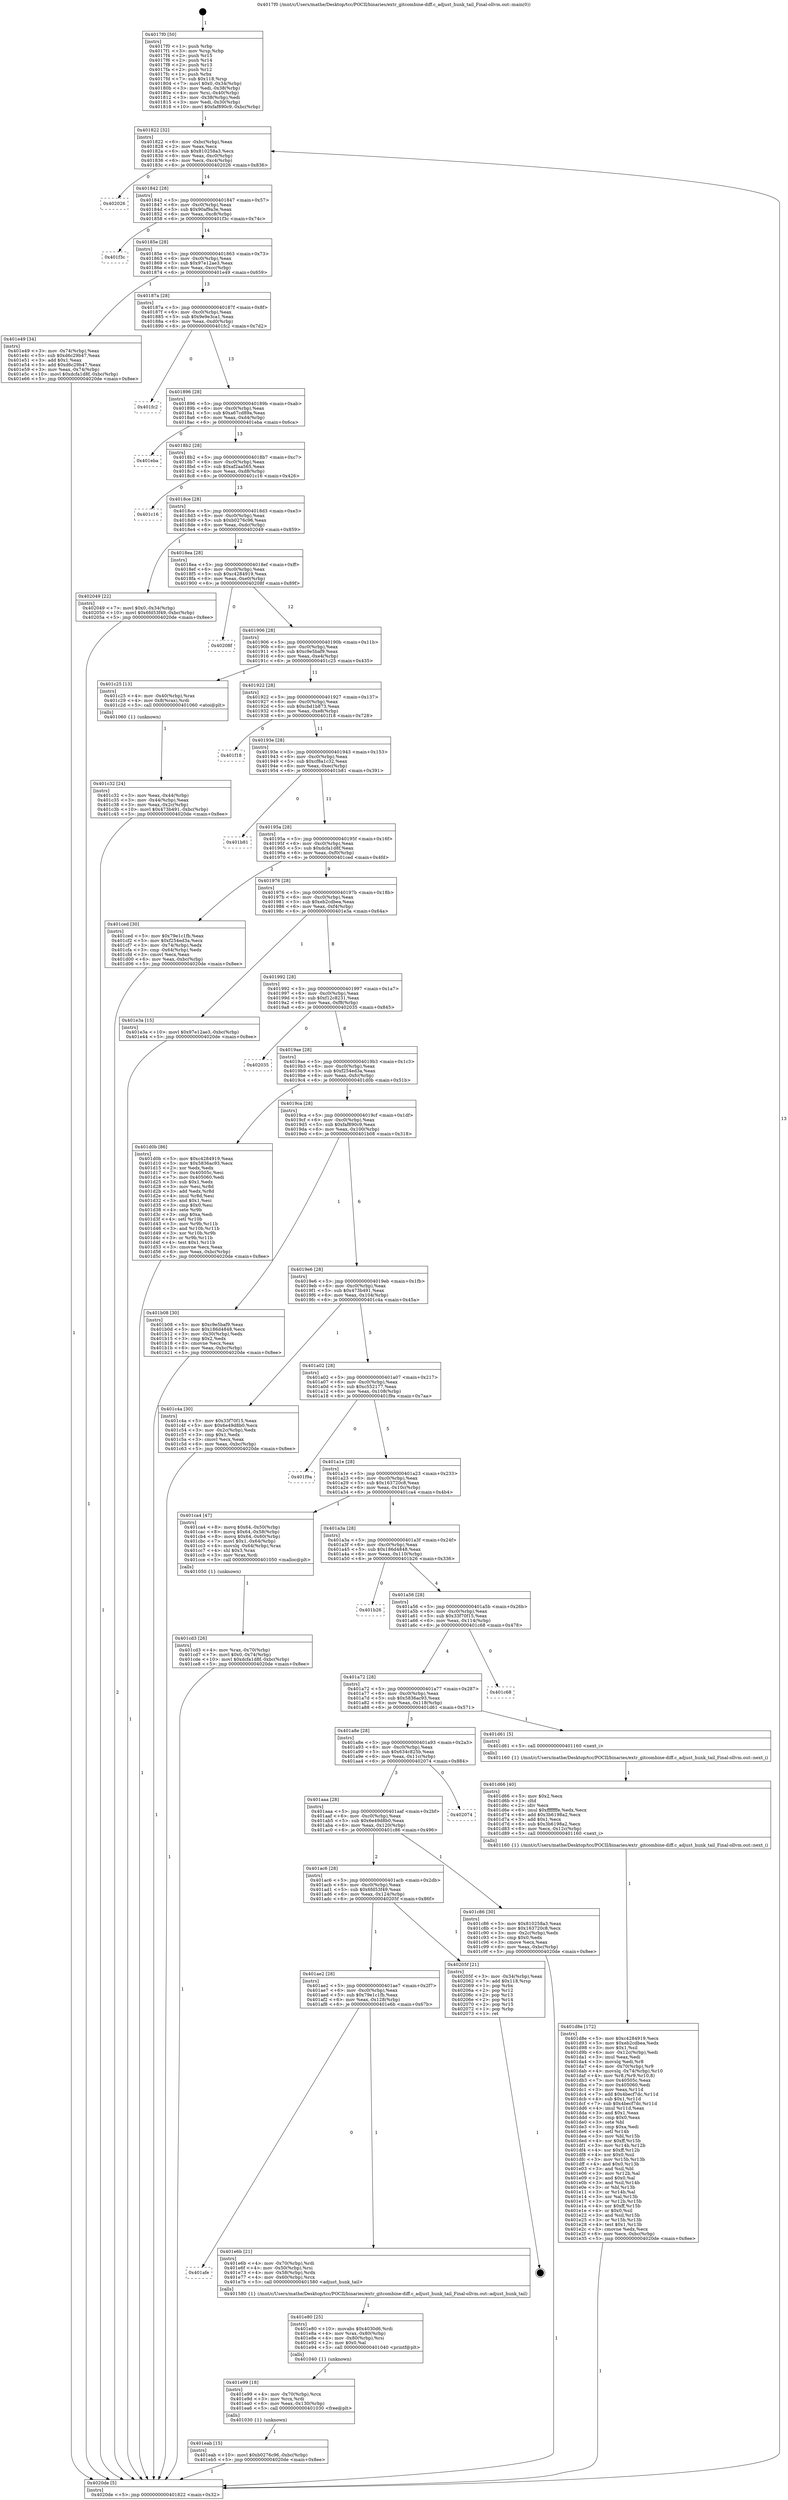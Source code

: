 digraph "0x4017f0" {
  label = "0x4017f0 (/mnt/c/Users/mathe/Desktop/tcc/POCII/binaries/extr_gitcombine-diff.c_adjust_hunk_tail_Final-ollvm.out::main(0))"
  labelloc = "t"
  node[shape=record]

  Entry [label="",width=0.3,height=0.3,shape=circle,fillcolor=black,style=filled]
  "0x401822" [label="{
     0x401822 [32]\l
     | [instrs]\l
     &nbsp;&nbsp;0x401822 \<+6\>: mov -0xbc(%rbp),%eax\l
     &nbsp;&nbsp;0x401828 \<+2\>: mov %eax,%ecx\l
     &nbsp;&nbsp;0x40182a \<+6\>: sub $0x810258a3,%ecx\l
     &nbsp;&nbsp;0x401830 \<+6\>: mov %eax,-0xc0(%rbp)\l
     &nbsp;&nbsp;0x401836 \<+6\>: mov %ecx,-0xc4(%rbp)\l
     &nbsp;&nbsp;0x40183c \<+6\>: je 0000000000402026 \<main+0x836\>\l
  }"]
  "0x402026" [label="{
     0x402026\l
  }", style=dashed]
  "0x401842" [label="{
     0x401842 [28]\l
     | [instrs]\l
     &nbsp;&nbsp;0x401842 \<+5\>: jmp 0000000000401847 \<main+0x57\>\l
     &nbsp;&nbsp;0x401847 \<+6\>: mov -0xc0(%rbp),%eax\l
     &nbsp;&nbsp;0x40184d \<+5\>: sub $0x90af9a3e,%eax\l
     &nbsp;&nbsp;0x401852 \<+6\>: mov %eax,-0xc8(%rbp)\l
     &nbsp;&nbsp;0x401858 \<+6\>: je 0000000000401f3c \<main+0x74c\>\l
  }"]
  Exit [label="",width=0.3,height=0.3,shape=circle,fillcolor=black,style=filled,peripheries=2]
  "0x401f3c" [label="{
     0x401f3c\l
  }", style=dashed]
  "0x40185e" [label="{
     0x40185e [28]\l
     | [instrs]\l
     &nbsp;&nbsp;0x40185e \<+5\>: jmp 0000000000401863 \<main+0x73\>\l
     &nbsp;&nbsp;0x401863 \<+6\>: mov -0xc0(%rbp),%eax\l
     &nbsp;&nbsp;0x401869 \<+5\>: sub $0x97e12ae3,%eax\l
     &nbsp;&nbsp;0x40186e \<+6\>: mov %eax,-0xcc(%rbp)\l
     &nbsp;&nbsp;0x401874 \<+6\>: je 0000000000401e49 \<main+0x659\>\l
  }"]
  "0x401eab" [label="{
     0x401eab [15]\l
     | [instrs]\l
     &nbsp;&nbsp;0x401eab \<+10\>: movl $0xb0276c96,-0xbc(%rbp)\l
     &nbsp;&nbsp;0x401eb5 \<+5\>: jmp 00000000004020de \<main+0x8ee\>\l
  }"]
  "0x401e49" [label="{
     0x401e49 [34]\l
     | [instrs]\l
     &nbsp;&nbsp;0x401e49 \<+3\>: mov -0x74(%rbp),%eax\l
     &nbsp;&nbsp;0x401e4c \<+5\>: sub $0xd6c29b47,%eax\l
     &nbsp;&nbsp;0x401e51 \<+3\>: add $0x1,%eax\l
     &nbsp;&nbsp;0x401e54 \<+5\>: add $0xd6c29b47,%eax\l
     &nbsp;&nbsp;0x401e59 \<+3\>: mov %eax,-0x74(%rbp)\l
     &nbsp;&nbsp;0x401e5c \<+10\>: movl $0xdcfa1d8f,-0xbc(%rbp)\l
     &nbsp;&nbsp;0x401e66 \<+5\>: jmp 00000000004020de \<main+0x8ee\>\l
  }"]
  "0x40187a" [label="{
     0x40187a [28]\l
     | [instrs]\l
     &nbsp;&nbsp;0x40187a \<+5\>: jmp 000000000040187f \<main+0x8f\>\l
     &nbsp;&nbsp;0x40187f \<+6\>: mov -0xc0(%rbp),%eax\l
     &nbsp;&nbsp;0x401885 \<+5\>: sub $0x9e9e3ca1,%eax\l
     &nbsp;&nbsp;0x40188a \<+6\>: mov %eax,-0xd0(%rbp)\l
     &nbsp;&nbsp;0x401890 \<+6\>: je 0000000000401fc2 \<main+0x7d2\>\l
  }"]
  "0x401e99" [label="{
     0x401e99 [18]\l
     | [instrs]\l
     &nbsp;&nbsp;0x401e99 \<+4\>: mov -0x70(%rbp),%rcx\l
     &nbsp;&nbsp;0x401e9d \<+3\>: mov %rcx,%rdi\l
     &nbsp;&nbsp;0x401ea0 \<+6\>: mov %eax,-0x130(%rbp)\l
     &nbsp;&nbsp;0x401ea6 \<+5\>: call 0000000000401030 \<free@plt\>\l
     | [calls]\l
     &nbsp;&nbsp;0x401030 \{1\} (unknown)\l
  }"]
  "0x401fc2" [label="{
     0x401fc2\l
  }", style=dashed]
  "0x401896" [label="{
     0x401896 [28]\l
     | [instrs]\l
     &nbsp;&nbsp;0x401896 \<+5\>: jmp 000000000040189b \<main+0xab\>\l
     &nbsp;&nbsp;0x40189b \<+6\>: mov -0xc0(%rbp),%eax\l
     &nbsp;&nbsp;0x4018a1 \<+5\>: sub $0xa67cd89a,%eax\l
     &nbsp;&nbsp;0x4018a6 \<+6\>: mov %eax,-0xd4(%rbp)\l
     &nbsp;&nbsp;0x4018ac \<+6\>: je 0000000000401eba \<main+0x6ca\>\l
  }"]
  "0x401e80" [label="{
     0x401e80 [25]\l
     | [instrs]\l
     &nbsp;&nbsp;0x401e80 \<+10\>: movabs $0x4030d6,%rdi\l
     &nbsp;&nbsp;0x401e8a \<+4\>: mov %rax,-0x80(%rbp)\l
     &nbsp;&nbsp;0x401e8e \<+4\>: mov -0x80(%rbp),%rsi\l
     &nbsp;&nbsp;0x401e92 \<+2\>: mov $0x0,%al\l
     &nbsp;&nbsp;0x401e94 \<+5\>: call 0000000000401040 \<printf@plt\>\l
     | [calls]\l
     &nbsp;&nbsp;0x401040 \{1\} (unknown)\l
  }"]
  "0x401eba" [label="{
     0x401eba\l
  }", style=dashed]
  "0x4018b2" [label="{
     0x4018b2 [28]\l
     | [instrs]\l
     &nbsp;&nbsp;0x4018b2 \<+5\>: jmp 00000000004018b7 \<main+0xc7\>\l
     &nbsp;&nbsp;0x4018b7 \<+6\>: mov -0xc0(%rbp),%eax\l
     &nbsp;&nbsp;0x4018bd \<+5\>: sub $0xaf2aa565,%eax\l
     &nbsp;&nbsp;0x4018c2 \<+6\>: mov %eax,-0xd8(%rbp)\l
     &nbsp;&nbsp;0x4018c8 \<+6\>: je 0000000000401c16 \<main+0x426\>\l
  }"]
  "0x401afe" [label="{
     0x401afe\l
  }", style=dashed]
  "0x401c16" [label="{
     0x401c16\l
  }", style=dashed]
  "0x4018ce" [label="{
     0x4018ce [28]\l
     | [instrs]\l
     &nbsp;&nbsp;0x4018ce \<+5\>: jmp 00000000004018d3 \<main+0xe3\>\l
     &nbsp;&nbsp;0x4018d3 \<+6\>: mov -0xc0(%rbp),%eax\l
     &nbsp;&nbsp;0x4018d9 \<+5\>: sub $0xb0276c96,%eax\l
     &nbsp;&nbsp;0x4018de \<+6\>: mov %eax,-0xdc(%rbp)\l
     &nbsp;&nbsp;0x4018e4 \<+6\>: je 0000000000402049 \<main+0x859\>\l
  }"]
  "0x401e6b" [label="{
     0x401e6b [21]\l
     | [instrs]\l
     &nbsp;&nbsp;0x401e6b \<+4\>: mov -0x70(%rbp),%rdi\l
     &nbsp;&nbsp;0x401e6f \<+4\>: mov -0x50(%rbp),%rsi\l
     &nbsp;&nbsp;0x401e73 \<+4\>: mov -0x58(%rbp),%rdx\l
     &nbsp;&nbsp;0x401e77 \<+4\>: mov -0x60(%rbp),%rcx\l
     &nbsp;&nbsp;0x401e7b \<+5\>: call 0000000000401580 \<adjust_hunk_tail\>\l
     | [calls]\l
     &nbsp;&nbsp;0x401580 \{1\} (/mnt/c/Users/mathe/Desktop/tcc/POCII/binaries/extr_gitcombine-diff.c_adjust_hunk_tail_Final-ollvm.out::adjust_hunk_tail)\l
  }"]
  "0x402049" [label="{
     0x402049 [22]\l
     | [instrs]\l
     &nbsp;&nbsp;0x402049 \<+7\>: movl $0x0,-0x34(%rbp)\l
     &nbsp;&nbsp;0x402050 \<+10\>: movl $0x6fd53f49,-0xbc(%rbp)\l
     &nbsp;&nbsp;0x40205a \<+5\>: jmp 00000000004020de \<main+0x8ee\>\l
  }"]
  "0x4018ea" [label="{
     0x4018ea [28]\l
     | [instrs]\l
     &nbsp;&nbsp;0x4018ea \<+5\>: jmp 00000000004018ef \<main+0xff\>\l
     &nbsp;&nbsp;0x4018ef \<+6\>: mov -0xc0(%rbp),%eax\l
     &nbsp;&nbsp;0x4018f5 \<+5\>: sub $0xc4284919,%eax\l
     &nbsp;&nbsp;0x4018fa \<+6\>: mov %eax,-0xe0(%rbp)\l
     &nbsp;&nbsp;0x401900 \<+6\>: je 000000000040208f \<main+0x89f\>\l
  }"]
  "0x401ae2" [label="{
     0x401ae2 [28]\l
     | [instrs]\l
     &nbsp;&nbsp;0x401ae2 \<+5\>: jmp 0000000000401ae7 \<main+0x2f7\>\l
     &nbsp;&nbsp;0x401ae7 \<+6\>: mov -0xc0(%rbp),%eax\l
     &nbsp;&nbsp;0x401aed \<+5\>: sub $0x79e1c1fb,%eax\l
     &nbsp;&nbsp;0x401af2 \<+6\>: mov %eax,-0x128(%rbp)\l
     &nbsp;&nbsp;0x401af8 \<+6\>: je 0000000000401e6b \<main+0x67b\>\l
  }"]
  "0x40208f" [label="{
     0x40208f\l
  }", style=dashed]
  "0x401906" [label="{
     0x401906 [28]\l
     | [instrs]\l
     &nbsp;&nbsp;0x401906 \<+5\>: jmp 000000000040190b \<main+0x11b\>\l
     &nbsp;&nbsp;0x40190b \<+6\>: mov -0xc0(%rbp),%eax\l
     &nbsp;&nbsp;0x401911 \<+5\>: sub $0xc9e5baf9,%eax\l
     &nbsp;&nbsp;0x401916 \<+6\>: mov %eax,-0xe4(%rbp)\l
     &nbsp;&nbsp;0x40191c \<+6\>: je 0000000000401c25 \<main+0x435\>\l
  }"]
  "0x40205f" [label="{
     0x40205f [21]\l
     | [instrs]\l
     &nbsp;&nbsp;0x40205f \<+3\>: mov -0x34(%rbp),%eax\l
     &nbsp;&nbsp;0x402062 \<+7\>: add $0x118,%rsp\l
     &nbsp;&nbsp;0x402069 \<+1\>: pop %rbx\l
     &nbsp;&nbsp;0x40206a \<+2\>: pop %r12\l
     &nbsp;&nbsp;0x40206c \<+2\>: pop %r13\l
     &nbsp;&nbsp;0x40206e \<+2\>: pop %r14\l
     &nbsp;&nbsp;0x402070 \<+2\>: pop %r15\l
     &nbsp;&nbsp;0x402072 \<+1\>: pop %rbp\l
     &nbsp;&nbsp;0x402073 \<+1\>: ret\l
  }"]
  "0x401c25" [label="{
     0x401c25 [13]\l
     | [instrs]\l
     &nbsp;&nbsp;0x401c25 \<+4\>: mov -0x40(%rbp),%rax\l
     &nbsp;&nbsp;0x401c29 \<+4\>: mov 0x8(%rax),%rdi\l
     &nbsp;&nbsp;0x401c2d \<+5\>: call 0000000000401060 \<atoi@plt\>\l
     | [calls]\l
     &nbsp;&nbsp;0x401060 \{1\} (unknown)\l
  }"]
  "0x401922" [label="{
     0x401922 [28]\l
     | [instrs]\l
     &nbsp;&nbsp;0x401922 \<+5\>: jmp 0000000000401927 \<main+0x137\>\l
     &nbsp;&nbsp;0x401927 \<+6\>: mov -0xc0(%rbp),%eax\l
     &nbsp;&nbsp;0x40192d \<+5\>: sub $0xcbd1b873,%eax\l
     &nbsp;&nbsp;0x401932 \<+6\>: mov %eax,-0xe8(%rbp)\l
     &nbsp;&nbsp;0x401938 \<+6\>: je 0000000000401f18 \<main+0x728\>\l
  }"]
  "0x401d8e" [label="{
     0x401d8e [172]\l
     | [instrs]\l
     &nbsp;&nbsp;0x401d8e \<+5\>: mov $0xc4284919,%ecx\l
     &nbsp;&nbsp;0x401d93 \<+5\>: mov $0xeb2cdbea,%edx\l
     &nbsp;&nbsp;0x401d98 \<+3\>: mov $0x1,%sil\l
     &nbsp;&nbsp;0x401d9b \<+6\>: mov -0x12c(%rbp),%edi\l
     &nbsp;&nbsp;0x401da1 \<+3\>: imul %eax,%edi\l
     &nbsp;&nbsp;0x401da4 \<+3\>: movslq %edi,%r8\l
     &nbsp;&nbsp;0x401da7 \<+4\>: mov -0x70(%rbp),%r9\l
     &nbsp;&nbsp;0x401dab \<+4\>: movslq -0x74(%rbp),%r10\l
     &nbsp;&nbsp;0x401daf \<+4\>: mov %r8,(%r9,%r10,8)\l
     &nbsp;&nbsp;0x401db3 \<+7\>: mov 0x40505c,%eax\l
     &nbsp;&nbsp;0x401dba \<+7\>: mov 0x405060,%edi\l
     &nbsp;&nbsp;0x401dc1 \<+3\>: mov %eax,%r11d\l
     &nbsp;&nbsp;0x401dc4 \<+7\>: add $0x4becf7dc,%r11d\l
     &nbsp;&nbsp;0x401dcb \<+4\>: sub $0x1,%r11d\l
     &nbsp;&nbsp;0x401dcf \<+7\>: sub $0x4becf7dc,%r11d\l
     &nbsp;&nbsp;0x401dd6 \<+4\>: imul %r11d,%eax\l
     &nbsp;&nbsp;0x401dda \<+3\>: and $0x1,%eax\l
     &nbsp;&nbsp;0x401ddd \<+3\>: cmp $0x0,%eax\l
     &nbsp;&nbsp;0x401de0 \<+3\>: sete %bl\l
     &nbsp;&nbsp;0x401de3 \<+3\>: cmp $0xa,%edi\l
     &nbsp;&nbsp;0x401de6 \<+4\>: setl %r14b\l
     &nbsp;&nbsp;0x401dea \<+3\>: mov %bl,%r15b\l
     &nbsp;&nbsp;0x401ded \<+4\>: xor $0xff,%r15b\l
     &nbsp;&nbsp;0x401df1 \<+3\>: mov %r14b,%r12b\l
     &nbsp;&nbsp;0x401df4 \<+4\>: xor $0xff,%r12b\l
     &nbsp;&nbsp;0x401df8 \<+4\>: xor $0x0,%sil\l
     &nbsp;&nbsp;0x401dfc \<+3\>: mov %r15b,%r13b\l
     &nbsp;&nbsp;0x401dff \<+4\>: and $0x0,%r13b\l
     &nbsp;&nbsp;0x401e03 \<+3\>: and %sil,%bl\l
     &nbsp;&nbsp;0x401e06 \<+3\>: mov %r12b,%al\l
     &nbsp;&nbsp;0x401e09 \<+2\>: and $0x0,%al\l
     &nbsp;&nbsp;0x401e0b \<+3\>: and %sil,%r14b\l
     &nbsp;&nbsp;0x401e0e \<+3\>: or %bl,%r13b\l
     &nbsp;&nbsp;0x401e11 \<+3\>: or %r14b,%al\l
     &nbsp;&nbsp;0x401e14 \<+3\>: xor %al,%r13b\l
     &nbsp;&nbsp;0x401e17 \<+3\>: or %r12b,%r15b\l
     &nbsp;&nbsp;0x401e1a \<+4\>: xor $0xff,%r15b\l
     &nbsp;&nbsp;0x401e1e \<+4\>: or $0x0,%sil\l
     &nbsp;&nbsp;0x401e22 \<+3\>: and %sil,%r15b\l
     &nbsp;&nbsp;0x401e25 \<+3\>: or %r15b,%r13b\l
     &nbsp;&nbsp;0x401e28 \<+4\>: test $0x1,%r13b\l
     &nbsp;&nbsp;0x401e2c \<+3\>: cmovne %edx,%ecx\l
     &nbsp;&nbsp;0x401e2f \<+6\>: mov %ecx,-0xbc(%rbp)\l
     &nbsp;&nbsp;0x401e35 \<+5\>: jmp 00000000004020de \<main+0x8ee\>\l
  }"]
  "0x401f18" [label="{
     0x401f18\l
  }", style=dashed]
  "0x40193e" [label="{
     0x40193e [28]\l
     | [instrs]\l
     &nbsp;&nbsp;0x40193e \<+5\>: jmp 0000000000401943 \<main+0x153\>\l
     &nbsp;&nbsp;0x401943 \<+6\>: mov -0xc0(%rbp),%eax\l
     &nbsp;&nbsp;0x401949 \<+5\>: sub $0xcf8a1c32,%eax\l
     &nbsp;&nbsp;0x40194e \<+6\>: mov %eax,-0xec(%rbp)\l
     &nbsp;&nbsp;0x401954 \<+6\>: je 0000000000401b81 \<main+0x391\>\l
  }"]
  "0x401d66" [label="{
     0x401d66 [40]\l
     | [instrs]\l
     &nbsp;&nbsp;0x401d66 \<+5\>: mov $0x2,%ecx\l
     &nbsp;&nbsp;0x401d6b \<+1\>: cltd\l
     &nbsp;&nbsp;0x401d6c \<+2\>: idiv %ecx\l
     &nbsp;&nbsp;0x401d6e \<+6\>: imul $0xfffffffe,%edx,%ecx\l
     &nbsp;&nbsp;0x401d74 \<+6\>: add $0x3b6198a2,%ecx\l
     &nbsp;&nbsp;0x401d7a \<+3\>: add $0x1,%ecx\l
     &nbsp;&nbsp;0x401d7d \<+6\>: sub $0x3b6198a2,%ecx\l
     &nbsp;&nbsp;0x401d83 \<+6\>: mov %ecx,-0x12c(%rbp)\l
     &nbsp;&nbsp;0x401d89 \<+5\>: call 0000000000401160 \<next_i\>\l
     | [calls]\l
     &nbsp;&nbsp;0x401160 \{1\} (/mnt/c/Users/mathe/Desktop/tcc/POCII/binaries/extr_gitcombine-diff.c_adjust_hunk_tail_Final-ollvm.out::next_i)\l
  }"]
  "0x401b81" [label="{
     0x401b81\l
  }", style=dashed]
  "0x40195a" [label="{
     0x40195a [28]\l
     | [instrs]\l
     &nbsp;&nbsp;0x40195a \<+5\>: jmp 000000000040195f \<main+0x16f\>\l
     &nbsp;&nbsp;0x40195f \<+6\>: mov -0xc0(%rbp),%eax\l
     &nbsp;&nbsp;0x401965 \<+5\>: sub $0xdcfa1d8f,%eax\l
     &nbsp;&nbsp;0x40196a \<+6\>: mov %eax,-0xf0(%rbp)\l
     &nbsp;&nbsp;0x401970 \<+6\>: je 0000000000401ced \<main+0x4fd\>\l
  }"]
  "0x401cd3" [label="{
     0x401cd3 [26]\l
     | [instrs]\l
     &nbsp;&nbsp;0x401cd3 \<+4\>: mov %rax,-0x70(%rbp)\l
     &nbsp;&nbsp;0x401cd7 \<+7\>: movl $0x0,-0x74(%rbp)\l
     &nbsp;&nbsp;0x401cde \<+10\>: movl $0xdcfa1d8f,-0xbc(%rbp)\l
     &nbsp;&nbsp;0x401ce8 \<+5\>: jmp 00000000004020de \<main+0x8ee\>\l
  }"]
  "0x401ced" [label="{
     0x401ced [30]\l
     | [instrs]\l
     &nbsp;&nbsp;0x401ced \<+5\>: mov $0x79e1c1fb,%eax\l
     &nbsp;&nbsp;0x401cf2 \<+5\>: mov $0xf254ed3a,%ecx\l
     &nbsp;&nbsp;0x401cf7 \<+3\>: mov -0x74(%rbp),%edx\l
     &nbsp;&nbsp;0x401cfa \<+3\>: cmp -0x64(%rbp),%edx\l
     &nbsp;&nbsp;0x401cfd \<+3\>: cmovl %ecx,%eax\l
     &nbsp;&nbsp;0x401d00 \<+6\>: mov %eax,-0xbc(%rbp)\l
     &nbsp;&nbsp;0x401d06 \<+5\>: jmp 00000000004020de \<main+0x8ee\>\l
  }"]
  "0x401976" [label="{
     0x401976 [28]\l
     | [instrs]\l
     &nbsp;&nbsp;0x401976 \<+5\>: jmp 000000000040197b \<main+0x18b\>\l
     &nbsp;&nbsp;0x40197b \<+6\>: mov -0xc0(%rbp),%eax\l
     &nbsp;&nbsp;0x401981 \<+5\>: sub $0xeb2cdbea,%eax\l
     &nbsp;&nbsp;0x401986 \<+6\>: mov %eax,-0xf4(%rbp)\l
     &nbsp;&nbsp;0x40198c \<+6\>: je 0000000000401e3a \<main+0x64a\>\l
  }"]
  "0x401ac6" [label="{
     0x401ac6 [28]\l
     | [instrs]\l
     &nbsp;&nbsp;0x401ac6 \<+5\>: jmp 0000000000401acb \<main+0x2db\>\l
     &nbsp;&nbsp;0x401acb \<+6\>: mov -0xc0(%rbp),%eax\l
     &nbsp;&nbsp;0x401ad1 \<+5\>: sub $0x6fd53f49,%eax\l
     &nbsp;&nbsp;0x401ad6 \<+6\>: mov %eax,-0x124(%rbp)\l
     &nbsp;&nbsp;0x401adc \<+6\>: je 000000000040205f \<main+0x86f\>\l
  }"]
  "0x401e3a" [label="{
     0x401e3a [15]\l
     | [instrs]\l
     &nbsp;&nbsp;0x401e3a \<+10\>: movl $0x97e12ae3,-0xbc(%rbp)\l
     &nbsp;&nbsp;0x401e44 \<+5\>: jmp 00000000004020de \<main+0x8ee\>\l
  }"]
  "0x401992" [label="{
     0x401992 [28]\l
     | [instrs]\l
     &nbsp;&nbsp;0x401992 \<+5\>: jmp 0000000000401997 \<main+0x1a7\>\l
     &nbsp;&nbsp;0x401997 \<+6\>: mov -0xc0(%rbp),%eax\l
     &nbsp;&nbsp;0x40199d \<+5\>: sub $0xf12c8231,%eax\l
     &nbsp;&nbsp;0x4019a2 \<+6\>: mov %eax,-0xf8(%rbp)\l
     &nbsp;&nbsp;0x4019a8 \<+6\>: je 0000000000402035 \<main+0x845\>\l
  }"]
  "0x401c86" [label="{
     0x401c86 [30]\l
     | [instrs]\l
     &nbsp;&nbsp;0x401c86 \<+5\>: mov $0x810258a3,%eax\l
     &nbsp;&nbsp;0x401c8b \<+5\>: mov $0x163720c8,%ecx\l
     &nbsp;&nbsp;0x401c90 \<+3\>: mov -0x2c(%rbp),%edx\l
     &nbsp;&nbsp;0x401c93 \<+3\>: cmp $0x0,%edx\l
     &nbsp;&nbsp;0x401c96 \<+3\>: cmove %ecx,%eax\l
     &nbsp;&nbsp;0x401c99 \<+6\>: mov %eax,-0xbc(%rbp)\l
     &nbsp;&nbsp;0x401c9f \<+5\>: jmp 00000000004020de \<main+0x8ee\>\l
  }"]
  "0x402035" [label="{
     0x402035\l
  }", style=dashed]
  "0x4019ae" [label="{
     0x4019ae [28]\l
     | [instrs]\l
     &nbsp;&nbsp;0x4019ae \<+5\>: jmp 00000000004019b3 \<main+0x1c3\>\l
     &nbsp;&nbsp;0x4019b3 \<+6\>: mov -0xc0(%rbp),%eax\l
     &nbsp;&nbsp;0x4019b9 \<+5\>: sub $0xf254ed3a,%eax\l
     &nbsp;&nbsp;0x4019be \<+6\>: mov %eax,-0xfc(%rbp)\l
     &nbsp;&nbsp;0x4019c4 \<+6\>: je 0000000000401d0b \<main+0x51b\>\l
  }"]
  "0x401aaa" [label="{
     0x401aaa [28]\l
     | [instrs]\l
     &nbsp;&nbsp;0x401aaa \<+5\>: jmp 0000000000401aaf \<main+0x2bf\>\l
     &nbsp;&nbsp;0x401aaf \<+6\>: mov -0xc0(%rbp),%eax\l
     &nbsp;&nbsp;0x401ab5 \<+5\>: sub $0x6e49d8b0,%eax\l
     &nbsp;&nbsp;0x401aba \<+6\>: mov %eax,-0x120(%rbp)\l
     &nbsp;&nbsp;0x401ac0 \<+6\>: je 0000000000401c86 \<main+0x496\>\l
  }"]
  "0x401d0b" [label="{
     0x401d0b [86]\l
     | [instrs]\l
     &nbsp;&nbsp;0x401d0b \<+5\>: mov $0xc4284919,%eax\l
     &nbsp;&nbsp;0x401d10 \<+5\>: mov $0x5836ac93,%ecx\l
     &nbsp;&nbsp;0x401d15 \<+2\>: xor %edx,%edx\l
     &nbsp;&nbsp;0x401d17 \<+7\>: mov 0x40505c,%esi\l
     &nbsp;&nbsp;0x401d1e \<+7\>: mov 0x405060,%edi\l
     &nbsp;&nbsp;0x401d25 \<+3\>: sub $0x1,%edx\l
     &nbsp;&nbsp;0x401d28 \<+3\>: mov %esi,%r8d\l
     &nbsp;&nbsp;0x401d2b \<+3\>: add %edx,%r8d\l
     &nbsp;&nbsp;0x401d2e \<+4\>: imul %r8d,%esi\l
     &nbsp;&nbsp;0x401d32 \<+3\>: and $0x1,%esi\l
     &nbsp;&nbsp;0x401d35 \<+3\>: cmp $0x0,%esi\l
     &nbsp;&nbsp;0x401d38 \<+4\>: sete %r9b\l
     &nbsp;&nbsp;0x401d3c \<+3\>: cmp $0xa,%edi\l
     &nbsp;&nbsp;0x401d3f \<+4\>: setl %r10b\l
     &nbsp;&nbsp;0x401d43 \<+3\>: mov %r9b,%r11b\l
     &nbsp;&nbsp;0x401d46 \<+3\>: and %r10b,%r11b\l
     &nbsp;&nbsp;0x401d49 \<+3\>: xor %r10b,%r9b\l
     &nbsp;&nbsp;0x401d4c \<+3\>: or %r9b,%r11b\l
     &nbsp;&nbsp;0x401d4f \<+4\>: test $0x1,%r11b\l
     &nbsp;&nbsp;0x401d53 \<+3\>: cmovne %ecx,%eax\l
     &nbsp;&nbsp;0x401d56 \<+6\>: mov %eax,-0xbc(%rbp)\l
     &nbsp;&nbsp;0x401d5c \<+5\>: jmp 00000000004020de \<main+0x8ee\>\l
  }"]
  "0x4019ca" [label="{
     0x4019ca [28]\l
     | [instrs]\l
     &nbsp;&nbsp;0x4019ca \<+5\>: jmp 00000000004019cf \<main+0x1df\>\l
     &nbsp;&nbsp;0x4019cf \<+6\>: mov -0xc0(%rbp),%eax\l
     &nbsp;&nbsp;0x4019d5 \<+5\>: sub $0xfaf890c9,%eax\l
     &nbsp;&nbsp;0x4019da \<+6\>: mov %eax,-0x100(%rbp)\l
     &nbsp;&nbsp;0x4019e0 \<+6\>: je 0000000000401b08 \<main+0x318\>\l
  }"]
  "0x402074" [label="{
     0x402074\l
  }", style=dashed]
  "0x401b08" [label="{
     0x401b08 [30]\l
     | [instrs]\l
     &nbsp;&nbsp;0x401b08 \<+5\>: mov $0xc9e5baf9,%eax\l
     &nbsp;&nbsp;0x401b0d \<+5\>: mov $0x186d4848,%ecx\l
     &nbsp;&nbsp;0x401b12 \<+3\>: mov -0x30(%rbp),%edx\l
     &nbsp;&nbsp;0x401b15 \<+3\>: cmp $0x2,%edx\l
     &nbsp;&nbsp;0x401b18 \<+3\>: cmovne %ecx,%eax\l
     &nbsp;&nbsp;0x401b1b \<+6\>: mov %eax,-0xbc(%rbp)\l
     &nbsp;&nbsp;0x401b21 \<+5\>: jmp 00000000004020de \<main+0x8ee\>\l
  }"]
  "0x4019e6" [label="{
     0x4019e6 [28]\l
     | [instrs]\l
     &nbsp;&nbsp;0x4019e6 \<+5\>: jmp 00000000004019eb \<main+0x1fb\>\l
     &nbsp;&nbsp;0x4019eb \<+6\>: mov -0xc0(%rbp),%eax\l
     &nbsp;&nbsp;0x4019f1 \<+5\>: sub $0x473b491,%eax\l
     &nbsp;&nbsp;0x4019f6 \<+6\>: mov %eax,-0x104(%rbp)\l
     &nbsp;&nbsp;0x4019fc \<+6\>: je 0000000000401c4a \<main+0x45a\>\l
  }"]
  "0x4020de" [label="{
     0x4020de [5]\l
     | [instrs]\l
     &nbsp;&nbsp;0x4020de \<+5\>: jmp 0000000000401822 \<main+0x32\>\l
  }"]
  "0x4017f0" [label="{
     0x4017f0 [50]\l
     | [instrs]\l
     &nbsp;&nbsp;0x4017f0 \<+1\>: push %rbp\l
     &nbsp;&nbsp;0x4017f1 \<+3\>: mov %rsp,%rbp\l
     &nbsp;&nbsp;0x4017f4 \<+2\>: push %r15\l
     &nbsp;&nbsp;0x4017f6 \<+2\>: push %r14\l
     &nbsp;&nbsp;0x4017f8 \<+2\>: push %r13\l
     &nbsp;&nbsp;0x4017fa \<+2\>: push %r12\l
     &nbsp;&nbsp;0x4017fc \<+1\>: push %rbx\l
     &nbsp;&nbsp;0x4017fd \<+7\>: sub $0x118,%rsp\l
     &nbsp;&nbsp;0x401804 \<+7\>: movl $0x0,-0x34(%rbp)\l
     &nbsp;&nbsp;0x40180b \<+3\>: mov %edi,-0x38(%rbp)\l
     &nbsp;&nbsp;0x40180e \<+4\>: mov %rsi,-0x40(%rbp)\l
     &nbsp;&nbsp;0x401812 \<+3\>: mov -0x38(%rbp),%edi\l
     &nbsp;&nbsp;0x401815 \<+3\>: mov %edi,-0x30(%rbp)\l
     &nbsp;&nbsp;0x401818 \<+10\>: movl $0xfaf890c9,-0xbc(%rbp)\l
  }"]
  "0x401c32" [label="{
     0x401c32 [24]\l
     | [instrs]\l
     &nbsp;&nbsp;0x401c32 \<+3\>: mov %eax,-0x44(%rbp)\l
     &nbsp;&nbsp;0x401c35 \<+3\>: mov -0x44(%rbp),%eax\l
     &nbsp;&nbsp;0x401c38 \<+3\>: mov %eax,-0x2c(%rbp)\l
     &nbsp;&nbsp;0x401c3b \<+10\>: movl $0x473b491,-0xbc(%rbp)\l
     &nbsp;&nbsp;0x401c45 \<+5\>: jmp 00000000004020de \<main+0x8ee\>\l
  }"]
  "0x401a8e" [label="{
     0x401a8e [28]\l
     | [instrs]\l
     &nbsp;&nbsp;0x401a8e \<+5\>: jmp 0000000000401a93 \<main+0x2a3\>\l
     &nbsp;&nbsp;0x401a93 \<+6\>: mov -0xc0(%rbp),%eax\l
     &nbsp;&nbsp;0x401a99 \<+5\>: sub $0x634c825b,%eax\l
     &nbsp;&nbsp;0x401a9e \<+6\>: mov %eax,-0x11c(%rbp)\l
     &nbsp;&nbsp;0x401aa4 \<+6\>: je 0000000000402074 \<main+0x884\>\l
  }"]
  "0x401c4a" [label="{
     0x401c4a [30]\l
     | [instrs]\l
     &nbsp;&nbsp;0x401c4a \<+5\>: mov $0x33f70f15,%eax\l
     &nbsp;&nbsp;0x401c4f \<+5\>: mov $0x6e49d8b0,%ecx\l
     &nbsp;&nbsp;0x401c54 \<+3\>: mov -0x2c(%rbp),%edx\l
     &nbsp;&nbsp;0x401c57 \<+3\>: cmp $0x1,%edx\l
     &nbsp;&nbsp;0x401c5a \<+3\>: cmovl %ecx,%eax\l
     &nbsp;&nbsp;0x401c5d \<+6\>: mov %eax,-0xbc(%rbp)\l
     &nbsp;&nbsp;0x401c63 \<+5\>: jmp 00000000004020de \<main+0x8ee\>\l
  }"]
  "0x401a02" [label="{
     0x401a02 [28]\l
     | [instrs]\l
     &nbsp;&nbsp;0x401a02 \<+5\>: jmp 0000000000401a07 \<main+0x217\>\l
     &nbsp;&nbsp;0x401a07 \<+6\>: mov -0xc0(%rbp),%eax\l
     &nbsp;&nbsp;0x401a0d \<+5\>: sub $0xc552177,%eax\l
     &nbsp;&nbsp;0x401a12 \<+6\>: mov %eax,-0x108(%rbp)\l
     &nbsp;&nbsp;0x401a18 \<+6\>: je 0000000000401f9a \<main+0x7aa\>\l
  }"]
  "0x401d61" [label="{
     0x401d61 [5]\l
     | [instrs]\l
     &nbsp;&nbsp;0x401d61 \<+5\>: call 0000000000401160 \<next_i\>\l
     | [calls]\l
     &nbsp;&nbsp;0x401160 \{1\} (/mnt/c/Users/mathe/Desktop/tcc/POCII/binaries/extr_gitcombine-diff.c_adjust_hunk_tail_Final-ollvm.out::next_i)\l
  }"]
  "0x401f9a" [label="{
     0x401f9a\l
  }", style=dashed]
  "0x401a1e" [label="{
     0x401a1e [28]\l
     | [instrs]\l
     &nbsp;&nbsp;0x401a1e \<+5\>: jmp 0000000000401a23 \<main+0x233\>\l
     &nbsp;&nbsp;0x401a23 \<+6\>: mov -0xc0(%rbp),%eax\l
     &nbsp;&nbsp;0x401a29 \<+5\>: sub $0x163720c8,%eax\l
     &nbsp;&nbsp;0x401a2e \<+6\>: mov %eax,-0x10c(%rbp)\l
     &nbsp;&nbsp;0x401a34 \<+6\>: je 0000000000401ca4 \<main+0x4b4\>\l
  }"]
  "0x401a72" [label="{
     0x401a72 [28]\l
     | [instrs]\l
     &nbsp;&nbsp;0x401a72 \<+5\>: jmp 0000000000401a77 \<main+0x287\>\l
     &nbsp;&nbsp;0x401a77 \<+6\>: mov -0xc0(%rbp),%eax\l
     &nbsp;&nbsp;0x401a7d \<+5\>: sub $0x5836ac93,%eax\l
     &nbsp;&nbsp;0x401a82 \<+6\>: mov %eax,-0x118(%rbp)\l
     &nbsp;&nbsp;0x401a88 \<+6\>: je 0000000000401d61 \<main+0x571\>\l
  }"]
  "0x401ca4" [label="{
     0x401ca4 [47]\l
     | [instrs]\l
     &nbsp;&nbsp;0x401ca4 \<+8\>: movq $0x64,-0x50(%rbp)\l
     &nbsp;&nbsp;0x401cac \<+8\>: movq $0x64,-0x58(%rbp)\l
     &nbsp;&nbsp;0x401cb4 \<+8\>: movq $0x64,-0x60(%rbp)\l
     &nbsp;&nbsp;0x401cbc \<+7\>: movl $0x1,-0x64(%rbp)\l
     &nbsp;&nbsp;0x401cc3 \<+4\>: movslq -0x64(%rbp),%rax\l
     &nbsp;&nbsp;0x401cc7 \<+4\>: shl $0x3,%rax\l
     &nbsp;&nbsp;0x401ccb \<+3\>: mov %rax,%rdi\l
     &nbsp;&nbsp;0x401cce \<+5\>: call 0000000000401050 \<malloc@plt\>\l
     | [calls]\l
     &nbsp;&nbsp;0x401050 \{1\} (unknown)\l
  }"]
  "0x401a3a" [label="{
     0x401a3a [28]\l
     | [instrs]\l
     &nbsp;&nbsp;0x401a3a \<+5\>: jmp 0000000000401a3f \<main+0x24f\>\l
     &nbsp;&nbsp;0x401a3f \<+6\>: mov -0xc0(%rbp),%eax\l
     &nbsp;&nbsp;0x401a45 \<+5\>: sub $0x186d4848,%eax\l
     &nbsp;&nbsp;0x401a4a \<+6\>: mov %eax,-0x110(%rbp)\l
     &nbsp;&nbsp;0x401a50 \<+6\>: je 0000000000401b26 \<main+0x336\>\l
  }"]
  "0x401c68" [label="{
     0x401c68\l
  }", style=dashed]
  "0x401b26" [label="{
     0x401b26\l
  }", style=dashed]
  "0x401a56" [label="{
     0x401a56 [28]\l
     | [instrs]\l
     &nbsp;&nbsp;0x401a56 \<+5\>: jmp 0000000000401a5b \<main+0x26b\>\l
     &nbsp;&nbsp;0x401a5b \<+6\>: mov -0xc0(%rbp),%eax\l
     &nbsp;&nbsp;0x401a61 \<+5\>: sub $0x33f70f15,%eax\l
     &nbsp;&nbsp;0x401a66 \<+6\>: mov %eax,-0x114(%rbp)\l
     &nbsp;&nbsp;0x401a6c \<+6\>: je 0000000000401c68 \<main+0x478\>\l
  }"]
  Entry -> "0x4017f0" [label=" 1"]
  "0x401822" -> "0x402026" [label=" 0"]
  "0x401822" -> "0x401842" [label=" 14"]
  "0x40205f" -> Exit [label=" 1"]
  "0x401842" -> "0x401f3c" [label=" 0"]
  "0x401842" -> "0x40185e" [label=" 14"]
  "0x402049" -> "0x4020de" [label=" 1"]
  "0x40185e" -> "0x401e49" [label=" 1"]
  "0x40185e" -> "0x40187a" [label=" 13"]
  "0x401eab" -> "0x4020de" [label=" 1"]
  "0x40187a" -> "0x401fc2" [label=" 0"]
  "0x40187a" -> "0x401896" [label=" 13"]
  "0x401e99" -> "0x401eab" [label=" 1"]
  "0x401896" -> "0x401eba" [label=" 0"]
  "0x401896" -> "0x4018b2" [label=" 13"]
  "0x401e80" -> "0x401e99" [label=" 1"]
  "0x4018b2" -> "0x401c16" [label=" 0"]
  "0x4018b2" -> "0x4018ce" [label=" 13"]
  "0x401e6b" -> "0x401e80" [label=" 1"]
  "0x4018ce" -> "0x402049" [label=" 1"]
  "0x4018ce" -> "0x4018ea" [label=" 12"]
  "0x401ae2" -> "0x401afe" [label=" 0"]
  "0x4018ea" -> "0x40208f" [label=" 0"]
  "0x4018ea" -> "0x401906" [label=" 12"]
  "0x401ae2" -> "0x401e6b" [label=" 1"]
  "0x401906" -> "0x401c25" [label=" 1"]
  "0x401906" -> "0x401922" [label=" 11"]
  "0x401ac6" -> "0x401ae2" [label=" 1"]
  "0x401922" -> "0x401f18" [label=" 0"]
  "0x401922" -> "0x40193e" [label=" 11"]
  "0x401ac6" -> "0x40205f" [label=" 1"]
  "0x40193e" -> "0x401b81" [label=" 0"]
  "0x40193e" -> "0x40195a" [label=" 11"]
  "0x401e49" -> "0x4020de" [label=" 1"]
  "0x40195a" -> "0x401ced" [label=" 2"]
  "0x40195a" -> "0x401976" [label=" 9"]
  "0x401e3a" -> "0x4020de" [label=" 1"]
  "0x401976" -> "0x401e3a" [label=" 1"]
  "0x401976" -> "0x401992" [label=" 8"]
  "0x401d8e" -> "0x4020de" [label=" 1"]
  "0x401992" -> "0x402035" [label=" 0"]
  "0x401992" -> "0x4019ae" [label=" 8"]
  "0x401d66" -> "0x401d8e" [label=" 1"]
  "0x4019ae" -> "0x401d0b" [label=" 1"]
  "0x4019ae" -> "0x4019ca" [label=" 7"]
  "0x401d0b" -> "0x4020de" [label=" 1"]
  "0x4019ca" -> "0x401b08" [label=" 1"]
  "0x4019ca" -> "0x4019e6" [label=" 6"]
  "0x401b08" -> "0x4020de" [label=" 1"]
  "0x4017f0" -> "0x401822" [label=" 1"]
  "0x4020de" -> "0x401822" [label=" 13"]
  "0x401c25" -> "0x401c32" [label=" 1"]
  "0x401c32" -> "0x4020de" [label=" 1"]
  "0x401ced" -> "0x4020de" [label=" 2"]
  "0x4019e6" -> "0x401c4a" [label=" 1"]
  "0x4019e6" -> "0x401a02" [label=" 5"]
  "0x401c4a" -> "0x4020de" [label=" 1"]
  "0x401ca4" -> "0x401cd3" [label=" 1"]
  "0x401a02" -> "0x401f9a" [label=" 0"]
  "0x401a02" -> "0x401a1e" [label=" 5"]
  "0x401c86" -> "0x4020de" [label=" 1"]
  "0x401a1e" -> "0x401ca4" [label=" 1"]
  "0x401a1e" -> "0x401a3a" [label=" 4"]
  "0x401aaa" -> "0x401c86" [label=" 1"]
  "0x401a3a" -> "0x401b26" [label=" 0"]
  "0x401a3a" -> "0x401a56" [label=" 4"]
  "0x401d61" -> "0x401d66" [label=" 1"]
  "0x401a56" -> "0x401c68" [label=" 0"]
  "0x401a56" -> "0x401a72" [label=" 4"]
  "0x401aaa" -> "0x401ac6" [label=" 2"]
  "0x401a72" -> "0x401d61" [label=" 1"]
  "0x401a72" -> "0x401a8e" [label=" 3"]
  "0x401cd3" -> "0x4020de" [label=" 1"]
  "0x401a8e" -> "0x402074" [label=" 0"]
  "0x401a8e" -> "0x401aaa" [label=" 3"]
}
